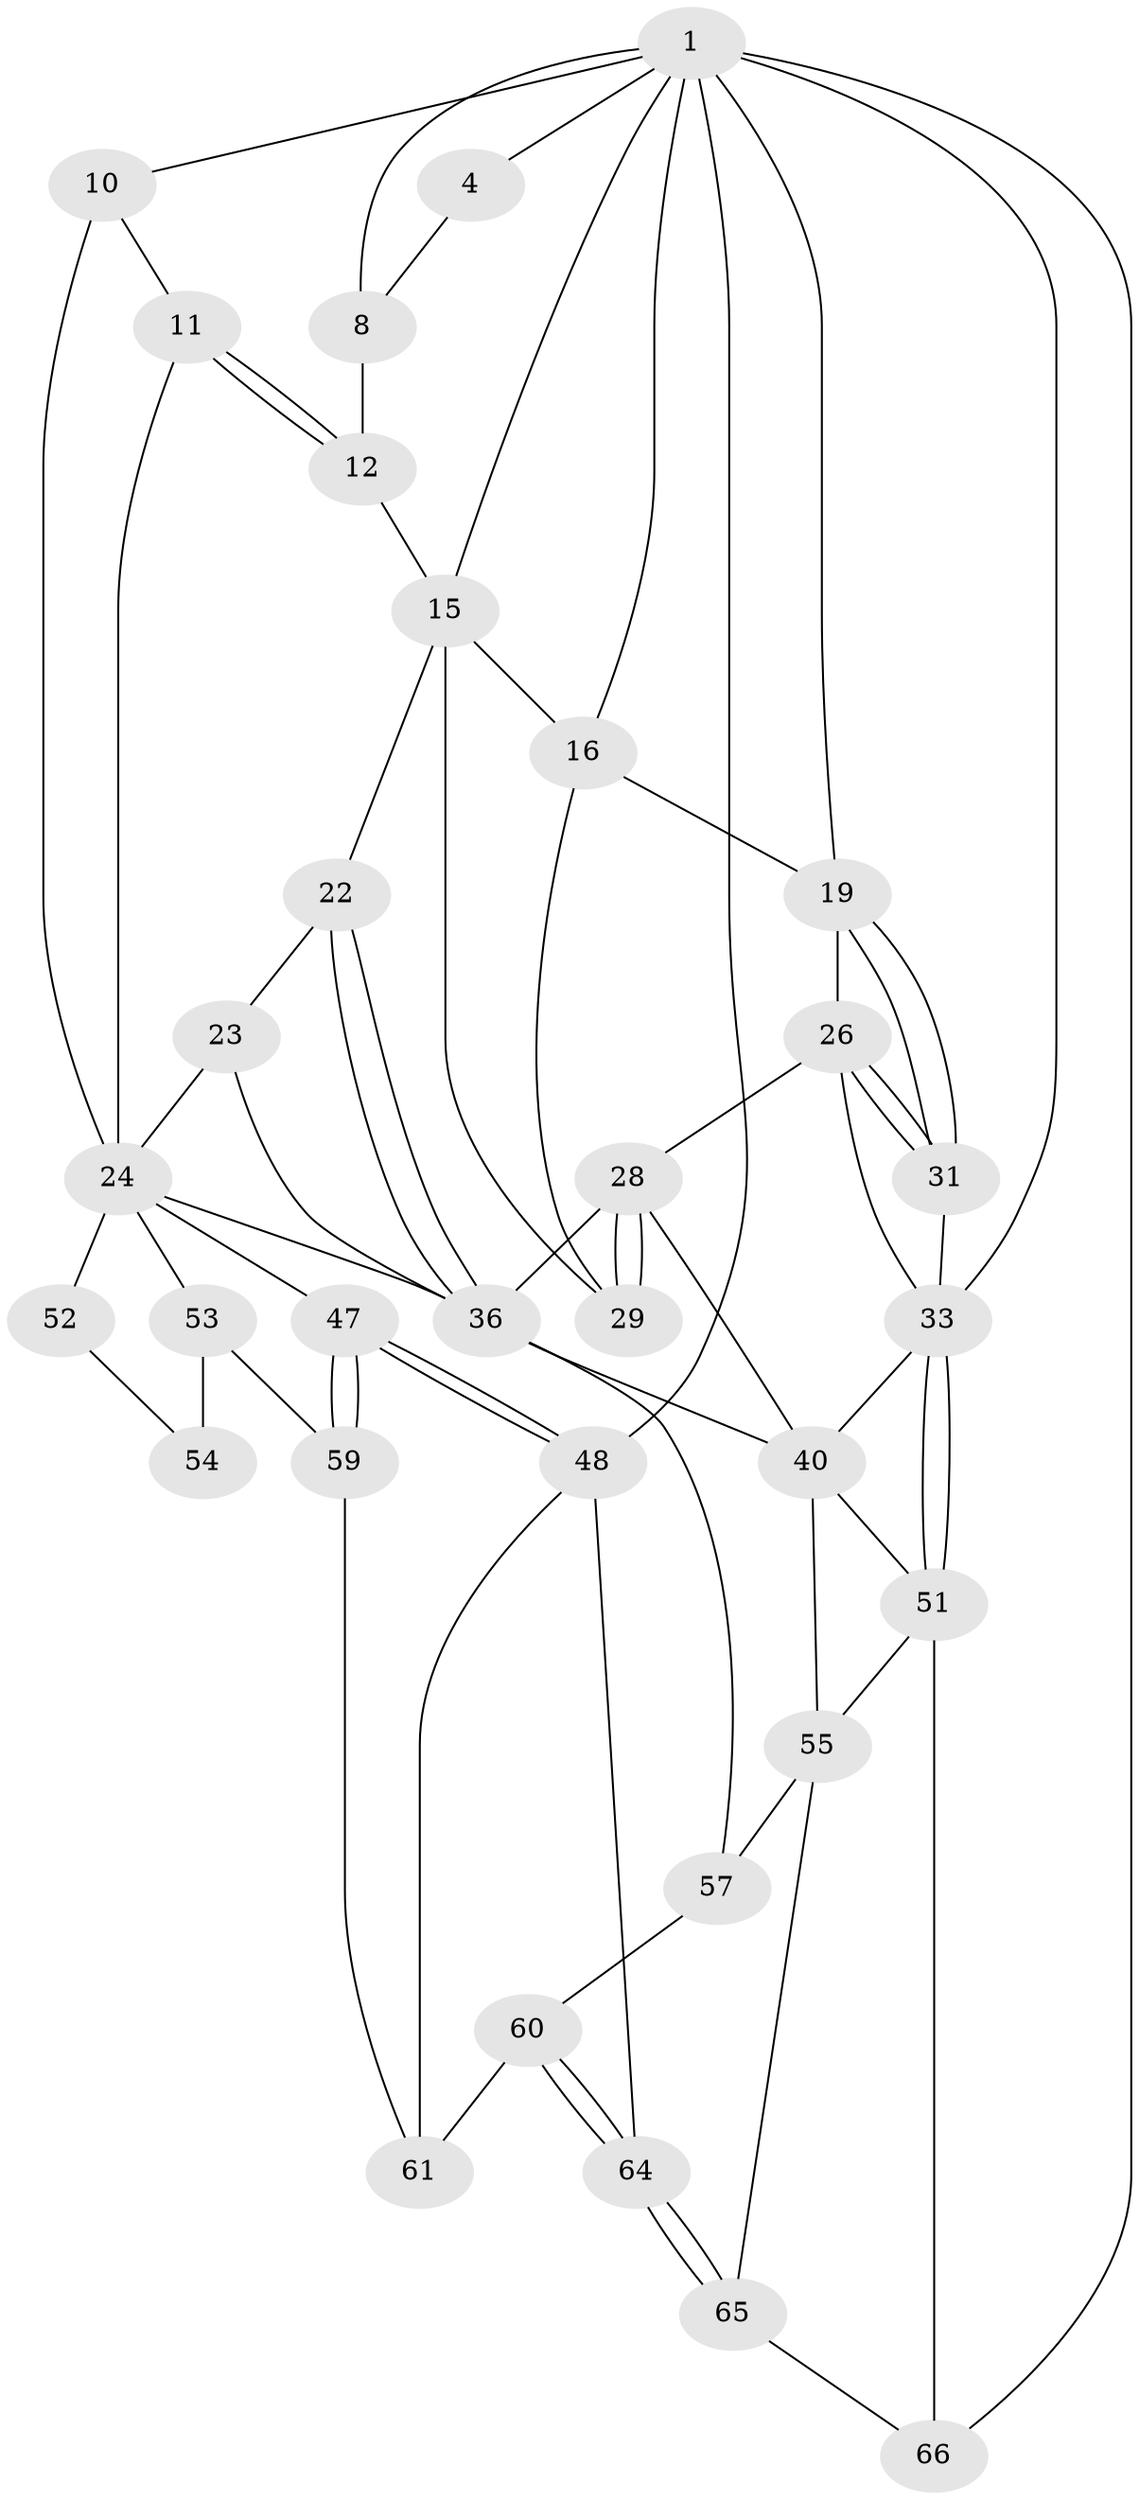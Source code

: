 // original degree distribution, {3: 0.030303030303030304, 6: 0.25757575757575757, 5: 0.42424242424242425, 4: 0.2878787878787879}
// Generated by graph-tools (version 1.1) at 2025/21/03/04/25 18:21:03]
// undirected, 33 vertices, 71 edges
graph export_dot {
graph [start="1"]
  node [color=gray90,style=filled];
  1 [pos="+0.5962947728492337+0",super="+2+5"];
  4 [pos="+0.48293101101498986+0"];
  8 [pos="+0.6414984542565483+0.13487491610192873",super="+9"];
  10 [pos="+0+0",super="+30"];
  11 [pos="+0.35949255197501934+0.23201725342152843"];
  12 [pos="+0.3596526680563647+0.23178490956881626",super="+14"];
  15 [pos="+0.6398457039893415+0.2238228004357961",super="+18"];
  16 [pos="+0.804898355726329+0.20133724334052142",super="+17"];
  19 [pos="+1+0",super="+20"];
  22 [pos="+0.5310597615175534+0.3616472764028823"];
  23 [pos="+0.4944785499051415+0.3506310942534891"];
  24 [pos="+0.36537079470216693+0.2898929826944136",super="+41+25"];
  26 [pos="+0.9726437024310182+0.38272264500710396",super="+27"];
  28 [pos="+0.7826924176048335+0.37333924113527056",super="+35"];
  29 [pos="+0.7825419512338131+0.3729332931250691"];
  31 [pos="+1+0.37996778249373303"];
  33 [pos="+1+0.8773933495781757",super="+34"];
  36 [pos="+0.6715540276864232+0.5158657328004622",super="+37"];
  40 [pos="+0.8739787288583687+0.5625732029341635",super="+49"];
  47 [pos="+0+0.8990022010319801"];
  48 [pos="+0+1",super="+63"];
  51 [pos="+0.9665334991380706+0.8054785218597316",super="+62"];
  52 [pos="+0.056053667256633674+0.6289311420053731"];
  53 [pos="+0.2354447470364635+0.6477556657032627",super="+58"];
  54 [pos="+0.07603855171306682+0.6619311097497156"];
  55 [pos="+0.67729405848722+0.7976141036436546",super="+56"];
  57 [pos="+0.36586208391130803+0.787096592023929"];
  59 [pos="+0.09853441569924504+0.819324110268438"];
  60 [pos="+0.27199861793130703+0.8411218649019109"];
  61 [pos="+0.1374789785808116+0.8450073440130187"];
  64 [pos="+0.26674491070393086+1"];
  65 [pos="+0.49411314246449156+1"];
  66 [pos="+0.6882114856712319+1"];
  1 -- 48 [weight=2];
  1 -- 33;
  1 -- 66;
  1 -- 4;
  1 -- 10;
  1 -- 16;
  1 -- 19;
  1 -- 8;
  1 -- 15;
  4 -- 8;
  8 -- 12 [weight=2];
  10 -- 11;
  10 -- 24 [weight=2];
  11 -- 12;
  11 -- 12;
  11 -- 24;
  12 -- 15;
  15 -- 16;
  15 -- 29;
  15 -- 22;
  16 -- 19;
  16 -- 29;
  19 -- 31;
  19 -- 31;
  19 -- 26;
  22 -- 23;
  22 -- 36;
  22 -- 36;
  23 -- 24;
  23 -- 36;
  24 -- 36;
  24 -- 52 [weight=2];
  24 -- 53;
  24 -- 47;
  26 -- 31;
  26 -- 31;
  26 -- 33;
  26 -- 28;
  28 -- 29;
  28 -- 29;
  28 -- 40;
  28 -- 36;
  31 -- 33;
  33 -- 51;
  33 -- 51;
  33 -- 40;
  36 -- 57;
  36 -- 40;
  40 -- 51;
  40 -- 55;
  47 -- 48;
  47 -- 48;
  47 -- 59;
  47 -- 59;
  48 -- 64;
  48 -- 61;
  51 -- 66;
  51 -- 55;
  52 -- 54;
  53 -- 54 [weight=2];
  53 -- 59;
  55 -- 65;
  55 -- 57;
  57 -- 60;
  59 -- 61;
  60 -- 61;
  60 -- 64;
  60 -- 64;
  64 -- 65;
  64 -- 65;
  65 -- 66;
}
